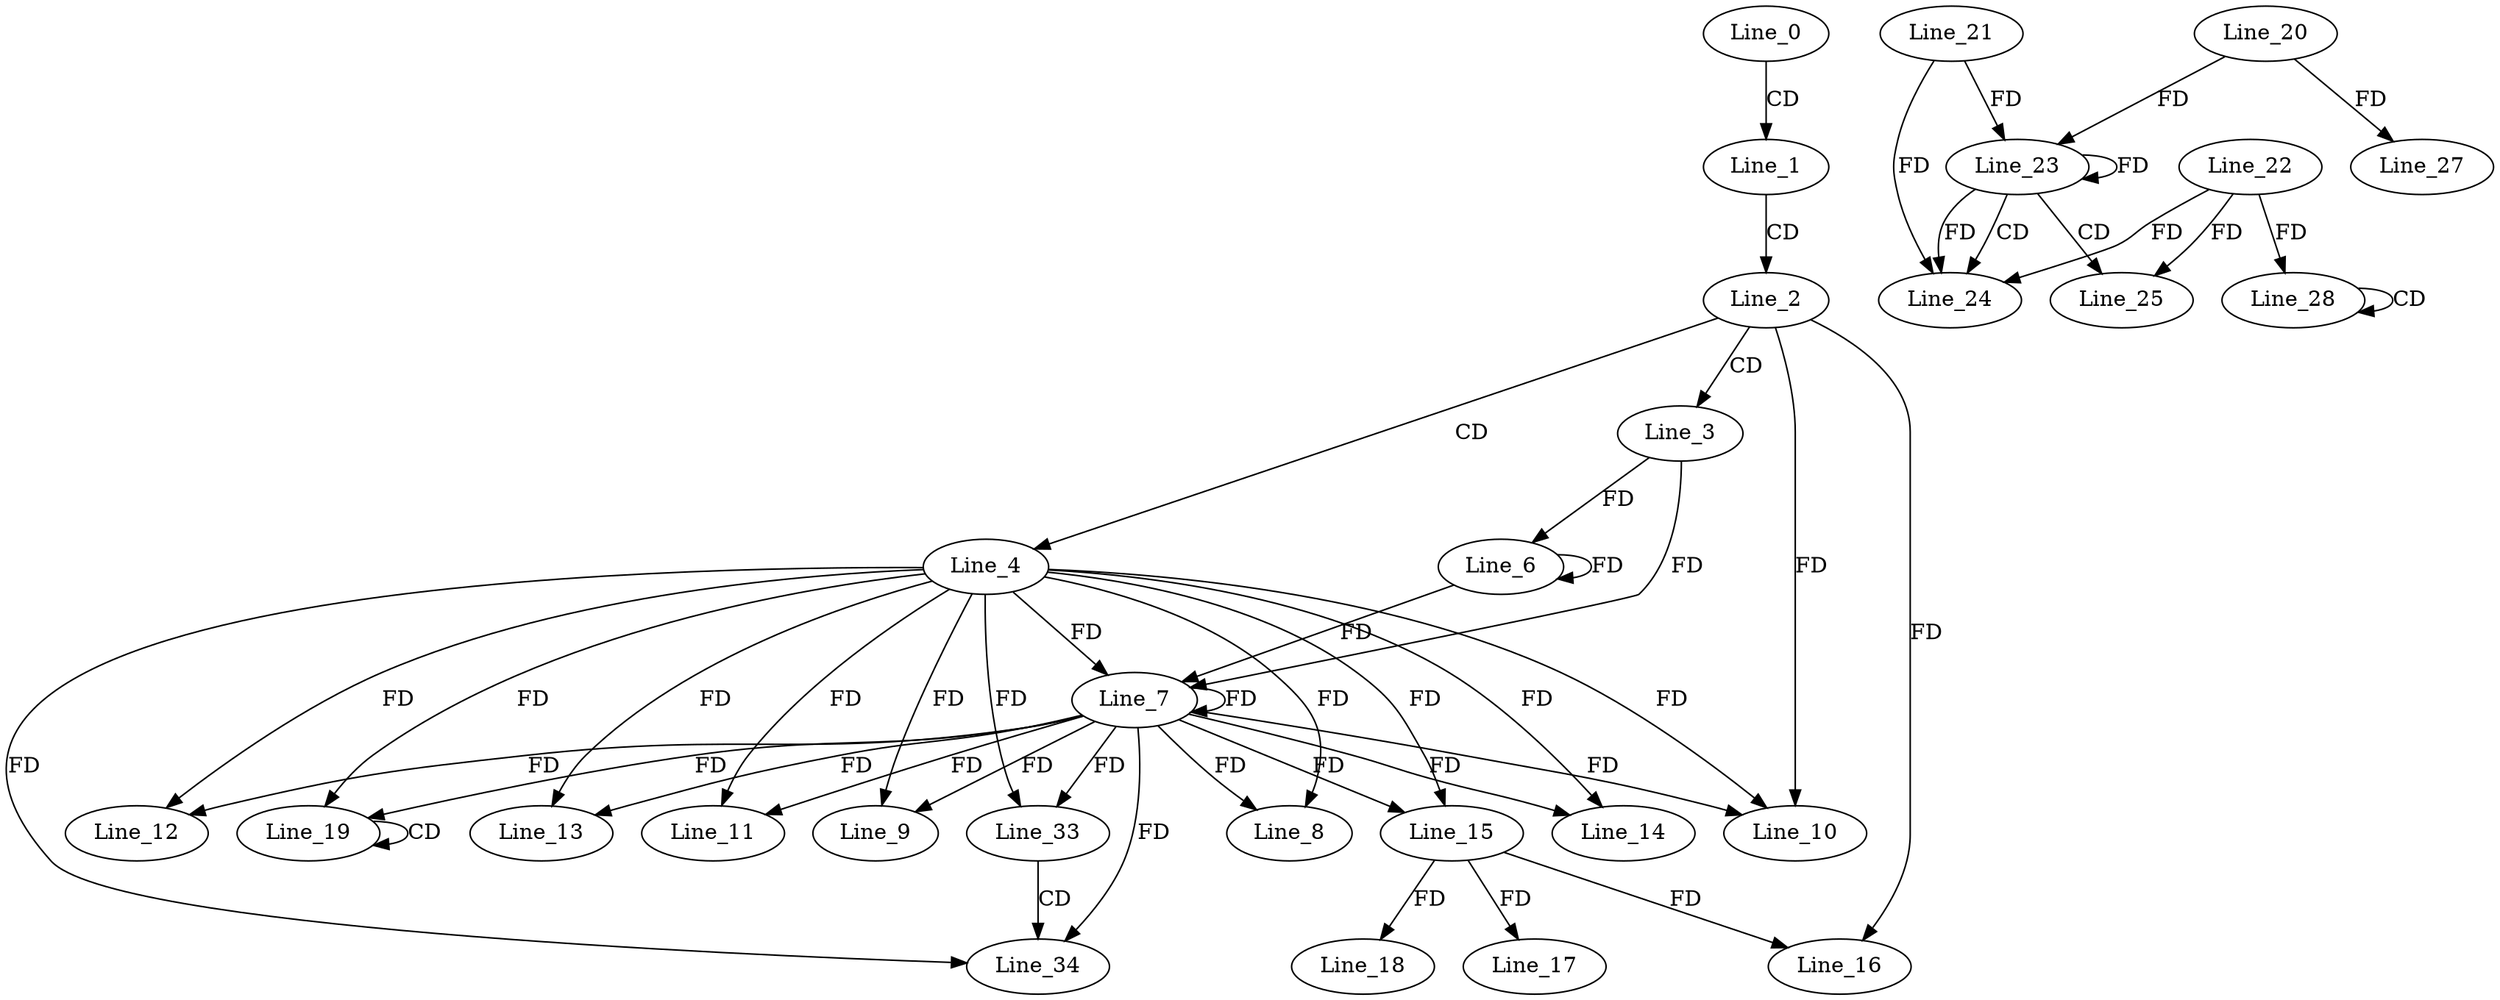 digraph G {
  Line_0;
  Line_1;
  Line_2;
  Line_3;
  Line_4;
  Line_6;
  Line_7;
  Line_7;
  Line_8;
  Line_9;
  Line_10;
  Line_10;
  Line_11;
  Line_12;
  Line_13;
  Line_14;
  Line_15;
  Line_15;
  Line_16;
  Line_17;
  Line_18;
  Line_19;
  Line_19;
  Line_23;
  Line_21;
  Line_23;
  Line_20;
  Line_23;
  Line_24;
  Line_22;
  Line_25;
  Line_27;
  Line_28;
  Line_28;
  Line_33;
  Line_34;
  Line_0 -> Line_1 [ label="CD" ];
  Line_1 -> Line_2 [ label="CD" ];
  Line_2 -> Line_3 [ label="CD" ];
  Line_2 -> Line_4 [ label="CD" ];
  Line_3 -> Line_6 [ label="FD" ];
  Line_6 -> Line_6 [ label="FD" ];
  Line_4 -> Line_7 [ label="FD" ];
  Line_7 -> Line_7 [ label="FD" ];
  Line_3 -> Line_7 [ label="FD" ];
  Line_6 -> Line_7 [ label="FD" ];
  Line_4 -> Line_8 [ label="FD" ];
  Line_7 -> Line_8 [ label="FD" ];
  Line_4 -> Line_9 [ label="FD" ];
  Line_7 -> Line_9 [ label="FD" ];
  Line_4 -> Line_10 [ label="FD" ];
  Line_7 -> Line_10 [ label="FD" ];
  Line_2 -> Line_10 [ label="FD" ];
  Line_4 -> Line_11 [ label="FD" ];
  Line_7 -> Line_11 [ label="FD" ];
  Line_4 -> Line_12 [ label="FD" ];
  Line_7 -> Line_12 [ label="FD" ];
  Line_4 -> Line_13 [ label="FD" ];
  Line_7 -> Line_13 [ label="FD" ];
  Line_4 -> Line_14 [ label="FD" ];
  Line_7 -> Line_14 [ label="FD" ];
  Line_4 -> Line_15 [ label="FD" ];
  Line_7 -> Line_15 [ label="FD" ];
  Line_15 -> Line_16 [ label="FD" ];
  Line_2 -> Line_16 [ label="FD" ];
  Line_15 -> Line_17 [ label="FD" ];
  Line_15 -> Line_18 [ label="FD" ];
  Line_19 -> Line_19 [ label="CD" ];
  Line_4 -> Line_19 [ label="FD" ];
  Line_7 -> Line_19 [ label="FD" ];
  Line_23 -> Line_23 [ label="FD" ];
  Line_21 -> Line_23 [ label="FD" ];
  Line_20 -> Line_23 [ label="FD" ];
  Line_23 -> Line_24 [ label="CD" ];
  Line_22 -> Line_24 [ label="FD" ];
  Line_23 -> Line_24 [ label="FD" ];
  Line_21 -> Line_24 [ label="FD" ];
  Line_23 -> Line_25 [ label="CD" ];
  Line_22 -> Line_25 [ label="FD" ];
  Line_20 -> Line_27 [ label="FD" ];
  Line_28 -> Line_28 [ label="CD" ];
  Line_22 -> Line_28 [ label="FD" ];
  Line_4 -> Line_33 [ label="FD" ];
  Line_7 -> Line_33 [ label="FD" ];
  Line_33 -> Line_34 [ label="CD" ];
  Line_4 -> Line_34 [ label="FD" ];
  Line_7 -> Line_34 [ label="FD" ];
}
